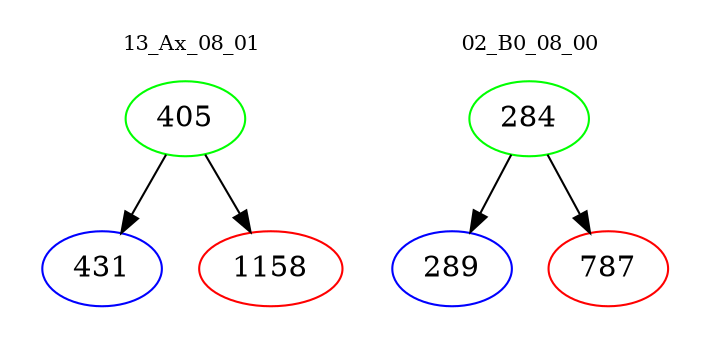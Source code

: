 digraph{
subgraph cluster_0 {
color = white
label = "13_Ax_08_01";
fontsize=10;
T0_405 [label="405", color="green"]
T0_405 -> T0_431 [color="black"]
T0_431 [label="431", color="blue"]
T0_405 -> T0_1158 [color="black"]
T0_1158 [label="1158", color="red"]
}
subgraph cluster_1 {
color = white
label = "02_B0_08_00";
fontsize=10;
T1_284 [label="284", color="green"]
T1_284 -> T1_289 [color="black"]
T1_289 [label="289", color="blue"]
T1_284 -> T1_787 [color="black"]
T1_787 [label="787", color="red"]
}
}

